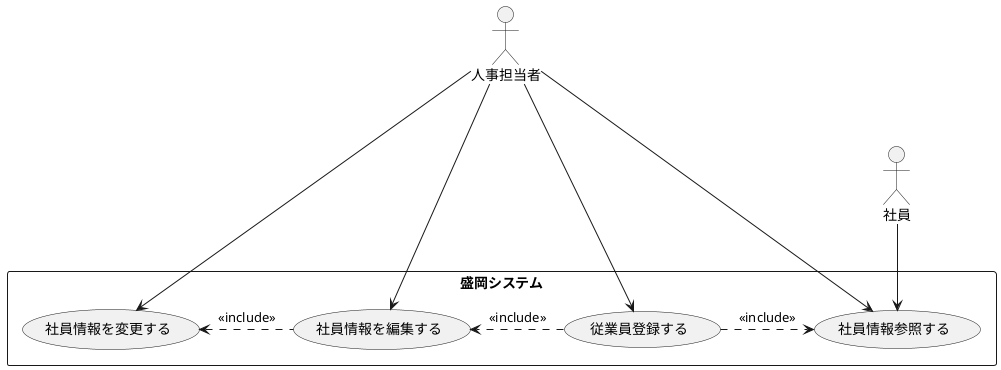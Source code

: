 @startuml 従業員登録システム
actor 人事担当者
actor 社員
rectangle 盛岡システム{
usecase 従業員登録する
usecase 社員情報を変更する
usecase 社員情報参照する
usecase 社員情報を編集する
}
社員 --> 社員情報参照する
人事担当者 ---> 社員情報を編集する
人事担当者 --> 従業員登録する
人事担当者 ---> 社員情報参照する
人事担当者 ---> 社員情報を変更する
社員情報を変更する <. 社員情報を編集する : << include >>
従業員登録する .> 社員情報参照する : << include >>
従業員登録する .> 社員情報を編集する : << include >>
@enduml